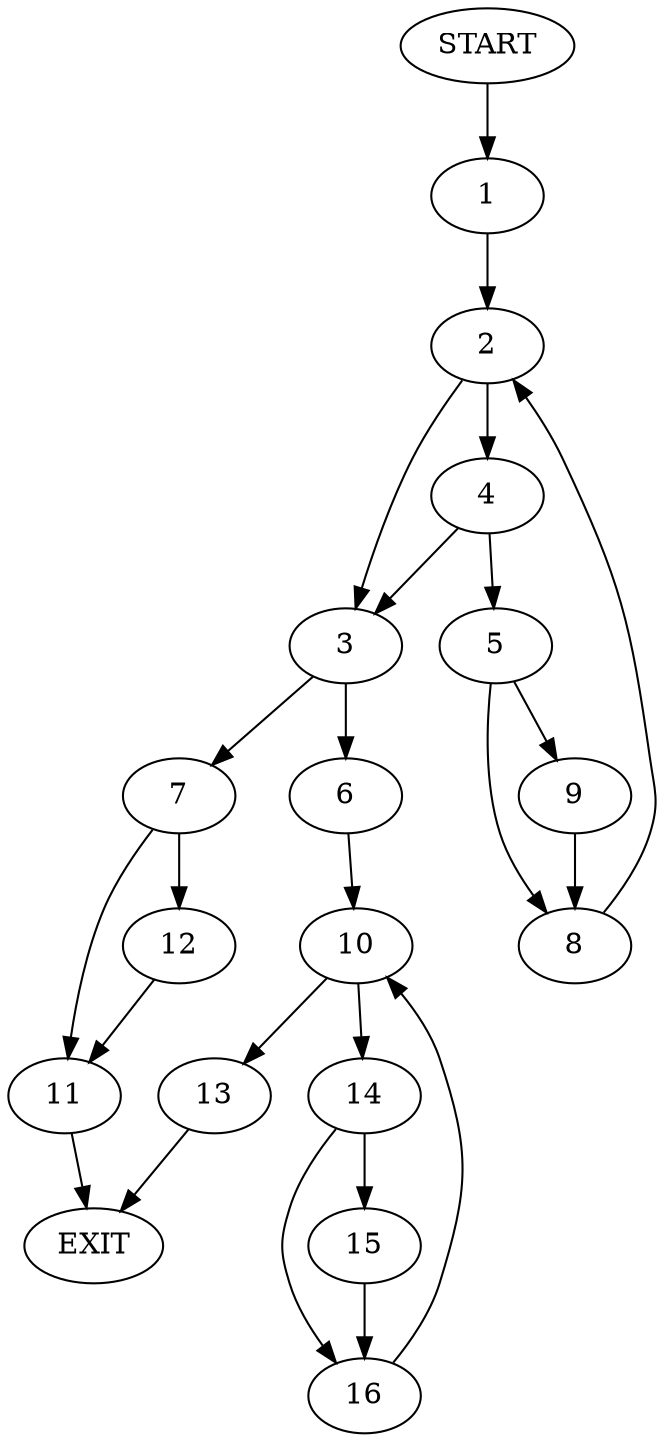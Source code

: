 digraph {
0 [label="START"]
17 [label="EXIT"]
0 -> 1
1 -> 2
2 -> 3
2 -> 4
4 -> 3
4 -> 5
3 -> 6
3 -> 7
5 -> 8
5 -> 9
9 -> 8
8 -> 2
6 -> 10
7 -> 11
7 -> 12
12 -> 11
11 -> 17
10 -> 13
10 -> 14
14 -> 15
14 -> 16
13 -> 17
15 -> 16
16 -> 10
}
